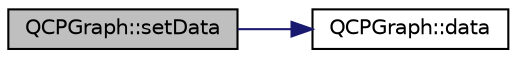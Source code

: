 digraph "QCPGraph::setData"
{
  edge [fontname="Helvetica",fontsize="10",labelfontname="Helvetica",labelfontsize="10"];
  node [fontname="Helvetica",fontsize="10",shape=record];
  rankdir="LR";
  Node711 [label="QCPGraph::setData",height=0.2,width=0.4,color="black", fillcolor="grey75", style="filled", fontcolor="black"];
  Node711 -> Node712 [color="midnightblue",fontsize="10",style="solid",fontname="Helvetica"];
  Node712 [label="QCPGraph::data",height=0.2,width=0.4,color="black", fillcolor="white", style="filled",URL="$class_q_c_p_graph.html#acde1c0d1f6a817930489548396e6b3e6"];
}
